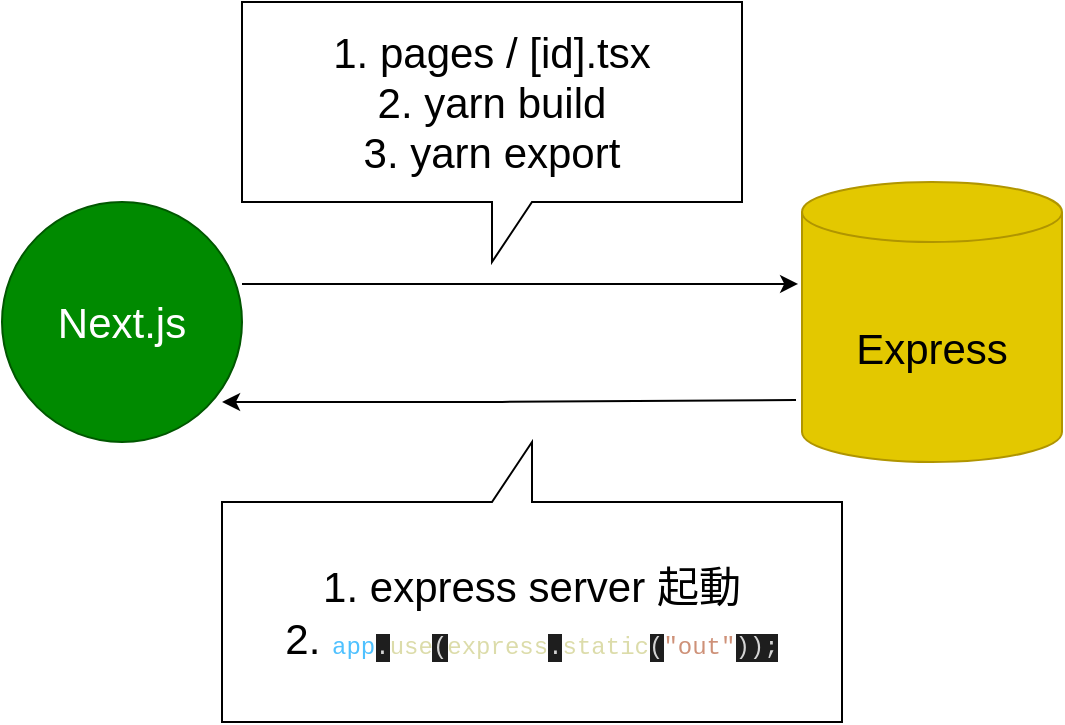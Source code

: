 <mxfile>
    <diagram id="8dAl5KmTd7u5SQ6134Dw" name="ページ1">
        <mxGraphModel dx="593" dy="627" grid="1" gridSize="10" guides="1" tooltips="1" connect="1" arrows="1" fold="1" page="1" pageScale="1" pageWidth="827" pageHeight="1169" math="0" shadow="0">
            <root>
                <mxCell id="0"/>
                <mxCell id="1" parent="0"/>
                <mxCell id="2" value="&lt;font style=&quot;font-size: 21px&quot;&gt;Next.js&lt;/font&gt;" style="ellipse;whiteSpace=wrap;html=1;aspect=fixed;fillColor=#008a00;fontColor=#ffffff;strokeColor=#005700;" vertex="1" parent="1">
                    <mxGeometry x="20" y="200" width="120" height="120" as="geometry"/>
                </mxCell>
                <mxCell id="3" value="Express" style="shape=cylinder3;whiteSpace=wrap;html=1;boundedLbl=1;backgroundOutline=1;size=15;fontSize=21;fillColor=#e3c800;fontColor=#000000;strokeColor=#B09500;" vertex="1" parent="1">
                    <mxGeometry x="420" y="190" width="130" height="140" as="geometry"/>
                </mxCell>
                <mxCell id="14" value="" style="endArrow=classic;html=1;fontSize=21;entryX=-0.015;entryY=0.364;entryDx=0;entryDy=0;entryPerimeter=0;" edge="1" parent="1" target="3">
                    <mxGeometry width="50" height="50" relative="1" as="geometry">
                        <mxPoint x="140" y="241" as="sourcePoint"/>
                        <mxPoint x="320" y="240" as="targetPoint"/>
                    </mxGeometry>
                </mxCell>
                <mxCell id="15" value="" style="endArrow=classic;html=1;fontSize=21;entryX=0.917;entryY=0.833;entryDx=0;entryDy=0;entryPerimeter=0;exitX=-0.023;exitY=0.779;exitDx=0;exitDy=0;exitPerimeter=0;" edge="1" parent="1" source="3" target="2">
                    <mxGeometry width="50" height="50" relative="1" as="geometry">
                        <mxPoint x="350" y="300" as="sourcePoint"/>
                        <mxPoint x="200" y="300" as="targetPoint"/>
                        <Array as="points">
                            <mxPoint x="260" y="300"/>
                        </Array>
                    </mxGeometry>
                </mxCell>
                <mxCell id="17" style="edgeStyle=none;html=1;exitX=0;exitY=0;exitDx=180;exitDy=50;exitPerimeter=0;fontSize=21;" edge="1" parent="1" source="16">
                    <mxGeometry relative="1" as="geometry">
                        <mxPoint x="360" y="150" as="targetPoint"/>
                    </mxGeometry>
                </mxCell>
                <mxCell id="16" value="1. pages / [id].tsx&lt;br&gt;2. yarn build&lt;br&gt;3. yarn export" style="shape=callout;whiteSpace=wrap;html=1;perimeter=calloutPerimeter;fontSize=21;" vertex="1" parent="1">
                    <mxGeometry x="140" y="100" width="250" height="130" as="geometry"/>
                </mxCell>
                <mxCell id="18" value="1. express server 起動&lt;br&gt;2.&amp;nbsp;&lt;span style=&quot;font-family: &amp;#34;menlo&amp;#34; , &amp;#34;monaco&amp;#34; , &amp;#34;courier new&amp;#34; , monospace ; font-size: 12px ; color: rgb(79 , 193 , 255)&quot;&gt;app&lt;/span&gt;&lt;span style=&quot;background-color: rgb(30 , 30 , 30) ; color: rgb(212 , 212 , 212) ; font-family: &amp;#34;menlo&amp;#34; , &amp;#34;monaco&amp;#34; , &amp;#34;courier new&amp;#34; , monospace ; font-size: 12px&quot;&gt;.&lt;/span&gt;&lt;span style=&quot;font-family: &amp;#34;menlo&amp;#34; , &amp;#34;monaco&amp;#34; , &amp;#34;courier new&amp;#34; , monospace ; font-size: 12px ; color: rgb(220 , 220 , 170)&quot;&gt;use&lt;/span&gt;&lt;span style=&quot;background-color: rgb(30 , 30 , 30) ; color: rgb(212 , 212 , 212) ; font-family: &amp;#34;menlo&amp;#34; , &amp;#34;monaco&amp;#34; , &amp;#34;courier new&amp;#34; , monospace ; font-size: 12px&quot;&gt;(&lt;/span&gt;&lt;span style=&quot;font-family: &amp;#34;menlo&amp;#34; , &amp;#34;monaco&amp;#34; , &amp;#34;courier new&amp;#34; , monospace ; font-size: 12px ; color: rgb(220 , 220 , 170)&quot;&gt;express&lt;/span&gt;&lt;span style=&quot;background-color: rgb(30 , 30 , 30) ; color: rgb(212 , 212 , 212) ; font-family: &amp;#34;menlo&amp;#34; , &amp;#34;monaco&amp;#34; , &amp;#34;courier new&amp;#34; , monospace ; font-size: 12px&quot;&gt;.&lt;/span&gt;&lt;span style=&quot;font-family: &amp;#34;menlo&amp;#34; , &amp;#34;monaco&amp;#34; , &amp;#34;courier new&amp;#34; , monospace ; font-size: 12px ; color: rgb(220 , 220 , 170)&quot;&gt;static&lt;/span&gt;&lt;span style=&quot;background-color: rgb(30 , 30 , 30) ; color: rgb(212 , 212 , 212) ; font-family: &amp;#34;menlo&amp;#34; , &amp;#34;monaco&amp;#34; , &amp;#34;courier new&amp;#34; , monospace ; font-size: 12px&quot;&gt;(&lt;/span&gt;&lt;span style=&quot;font-family: &amp;#34;menlo&amp;#34; , &amp;#34;monaco&amp;#34; , &amp;#34;courier new&amp;#34; , monospace ; font-size: 12px ; color: rgb(206 , 145 , 120)&quot;&gt;&quot;out&quot;&lt;/span&gt;&lt;span style=&quot;background-color: rgb(30 , 30 , 30) ; color: rgb(212 , 212 , 212) ; font-family: &amp;#34;menlo&amp;#34; , &amp;#34;monaco&amp;#34; , &amp;#34;courier new&amp;#34; , monospace ; font-size: 12px&quot;&gt;));&lt;br&gt;&lt;/span&gt;" style="shape=callout;whiteSpace=wrap;html=1;perimeter=calloutPerimeter;fontSize=21;direction=west;" vertex="1" parent="1">
                    <mxGeometry x="130" y="320" width="310" height="140" as="geometry"/>
                </mxCell>
            </root>
        </mxGraphModel>
    </diagram>
</mxfile>
